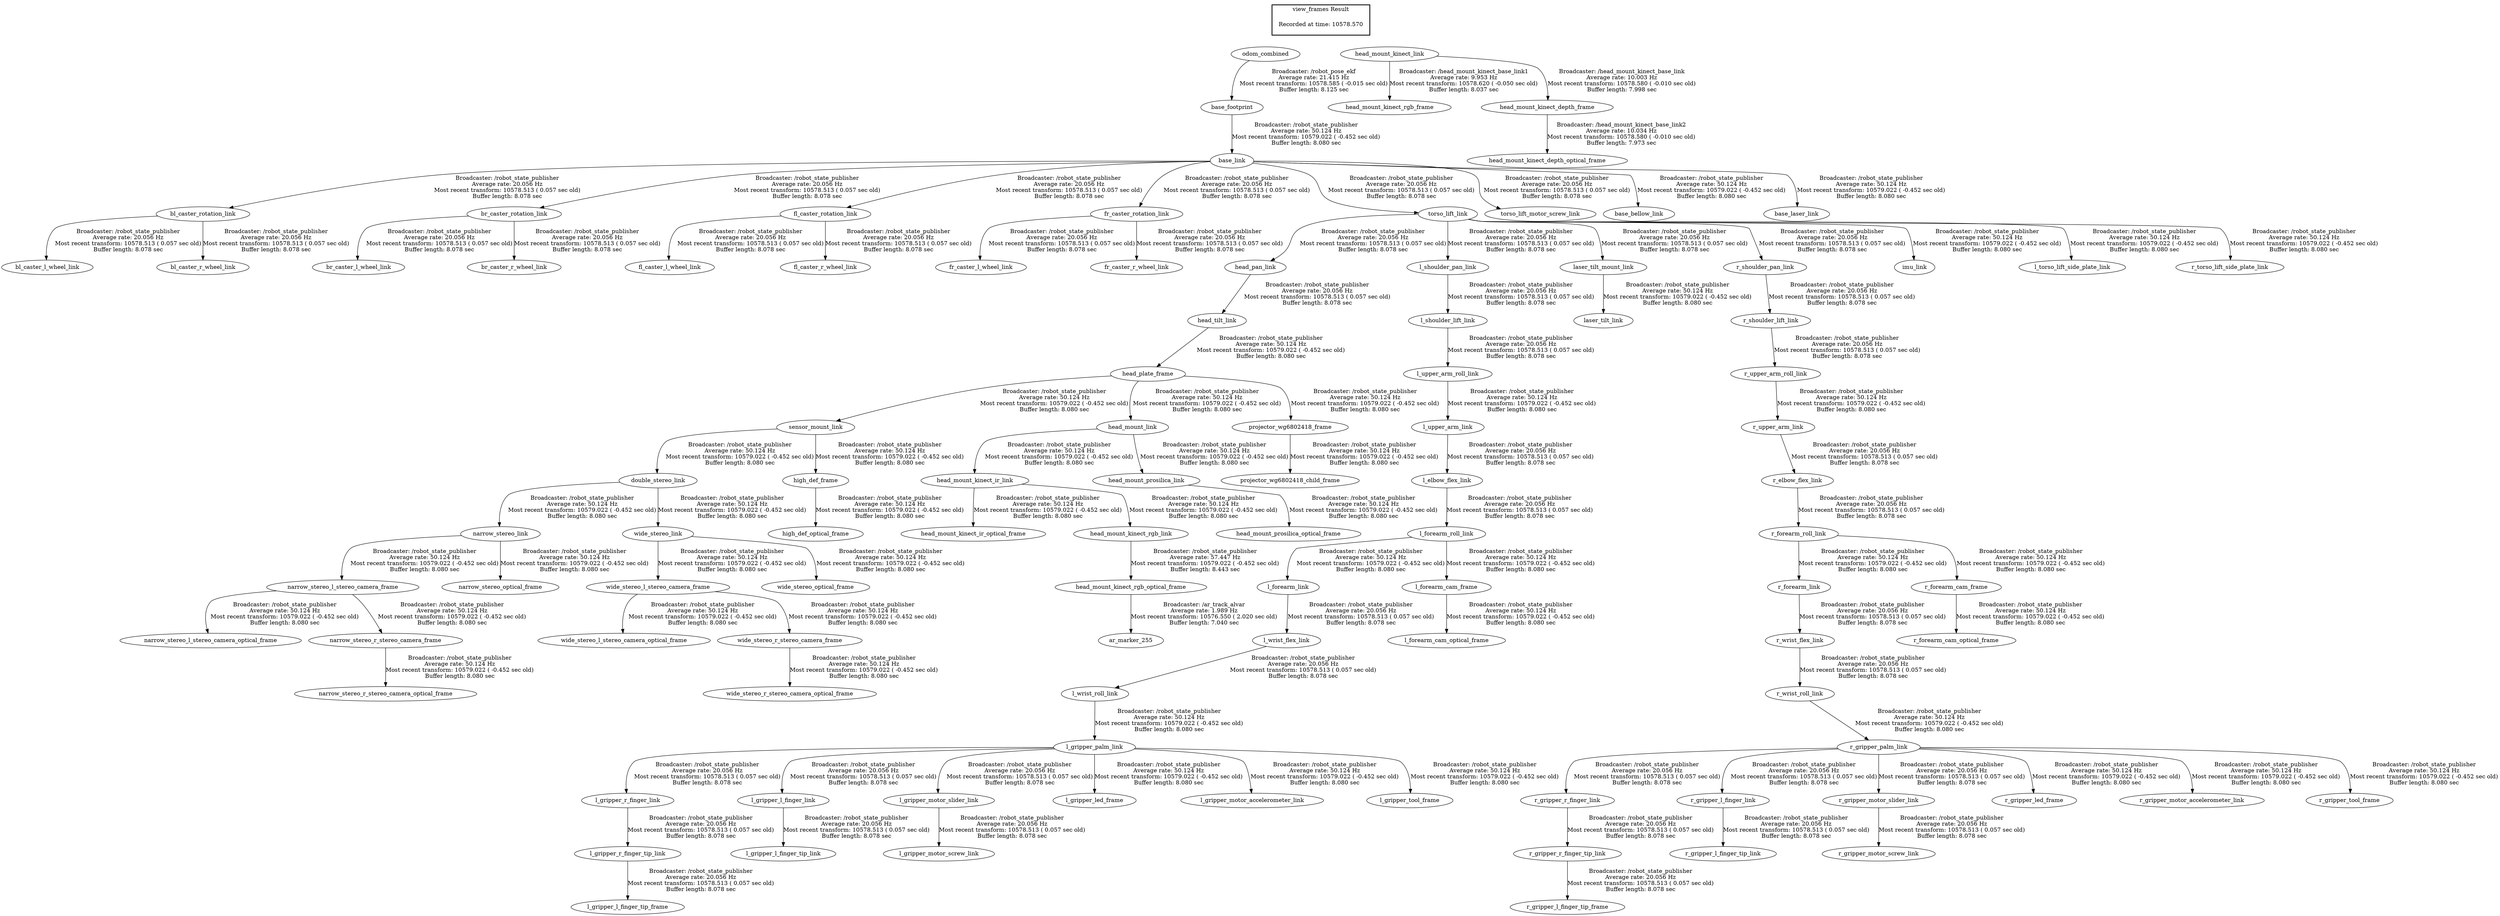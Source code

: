 digraph G {
"bl_caster_rotation_link" -> "bl_caster_l_wheel_link"[label="Broadcaster: /robot_state_publisher\nAverage rate: 20.056 Hz\nMost recent transform: 10578.513 ( 0.057 sec old)\nBuffer length: 8.078 sec\n"];
"base_link" -> "bl_caster_rotation_link"[label="Broadcaster: /robot_state_publisher\nAverage rate: 20.056 Hz\nMost recent transform: 10578.513 ( 0.057 sec old)\nBuffer length: 8.078 sec\n"];
"bl_caster_rotation_link" -> "bl_caster_r_wheel_link"[label="Broadcaster: /robot_state_publisher\nAverage rate: 20.056 Hz\nMost recent transform: 10578.513 ( 0.057 sec old)\nBuffer length: 8.078 sec\n"];
"base_footprint" -> "base_link"[label="Broadcaster: /robot_state_publisher\nAverage rate: 50.124 Hz\nMost recent transform: 10579.022 ( -0.452 sec old)\nBuffer length: 8.080 sec\n"];
"br_caster_rotation_link" -> "br_caster_l_wheel_link"[label="Broadcaster: /robot_state_publisher\nAverage rate: 20.056 Hz\nMost recent transform: 10578.513 ( 0.057 sec old)\nBuffer length: 8.078 sec\n"];
"base_link" -> "br_caster_rotation_link"[label="Broadcaster: /robot_state_publisher\nAverage rate: 20.056 Hz\nMost recent transform: 10578.513 ( 0.057 sec old)\nBuffer length: 8.078 sec\n"];
"br_caster_rotation_link" -> "br_caster_r_wheel_link"[label="Broadcaster: /robot_state_publisher\nAverage rate: 20.056 Hz\nMost recent transform: 10578.513 ( 0.057 sec old)\nBuffer length: 8.078 sec\n"];
"fl_caster_rotation_link" -> "fl_caster_l_wheel_link"[label="Broadcaster: /robot_state_publisher\nAverage rate: 20.056 Hz\nMost recent transform: 10578.513 ( 0.057 sec old)\nBuffer length: 8.078 sec\n"];
"base_link" -> "fl_caster_rotation_link"[label="Broadcaster: /robot_state_publisher\nAverage rate: 20.056 Hz\nMost recent transform: 10578.513 ( 0.057 sec old)\nBuffer length: 8.078 sec\n"];
"fl_caster_rotation_link" -> "fl_caster_r_wheel_link"[label="Broadcaster: /robot_state_publisher\nAverage rate: 20.056 Hz\nMost recent transform: 10578.513 ( 0.057 sec old)\nBuffer length: 8.078 sec\n"];
"fr_caster_rotation_link" -> "fr_caster_l_wheel_link"[label="Broadcaster: /robot_state_publisher\nAverage rate: 20.056 Hz\nMost recent transform: 10578.513 ( 0.057 sec old)\nBuffer length: 8.078 sec\n"];
"base_link" -> "fr_caster_rotation_link"[label="Broadcaster: /robot_state_publisher\nAverage rate: 20.056 Hz\nMost recent transform: 10578.513 ( 0.057 sec old)\nBuffer length: 8.078 sec\n"];
"fr_caster_rotation_link" -> "fr_caster_r_wheel_link"[label="Broadcaster: /robot_state_publisher\nAverage rate: 20.056 Hz\nMost recent transform: 10578.513 ( 0.057 sec old)\nBuffer length: 8.078 sec\n"];
"torso_lift_link" -> "head_pan_link"[label="Broadcaster: /robot_state_publisher\nAverage rate: 20.056 Hz\nMost recent transform: 10578.513 ( 0.057 sec old)\nBuffer length: 8.078 sec\n"];
"base_link" -> "torso_lift_link"[label="Broadcaster: /robot_state_publisher\nAverage rate: 20.056 Hz\nMost recent transform: 10578.513 ( 0.057 sec old)\nBuffer length: 8.078 sec\n"];
"head_pan_link" -> "head_tilt_link"[label="Broadcaster: /robot_state_publisher\nAverage rate: 20.056 Hz\nMost recent transform: 10578.513 ( 0.057 sec old)\nBuffer length: 8.078 sec\n"];
"l_upper_arm_link" -> "l_elbow_flex_link"[label="Broadcaster: /robot_state_publisher\nAverage rate: 20.056 Hz\nMost recent transform: 10578.513 ( 0.057 sec old)\nBuffer length: 8.078 sec\n"];
"l_upper_arm_roll_link" -> "l_upper_arm_link"[label="Broadcaster: /robot_state_publisher\nAverage rate: 50.124 Hz\nMost recent transform: 10579.022 ( -0.452 sec old)\nBuffer length: 8.080 sec\n"];
"l_elbow_flex_link" -> "l_forearm_roll_link"[label="Broadcaster: /robot_state_publisher\nAverage rate: 20.056 Hz\nMost recent transform: 10578.513 ( 0.057 sec old)\nBuffer length: 8.078 sec\n"];
"l_gripper_r_finger_tip_link" -> "l_gripper_l_finger_tip_frame"[label="Broadcaster: /robot_state_publisher\nAverage rate: 20.056 Hz\nMost recent transform: 10578.513 ( 0.057 sec old)\nBuffer length: 8.078 sec\n"];
"l_gripper_r_finger_link" -> "l_gripper_r_finger_tip_link"[label="Broadcaster: /robot_state_publisher\nAverage rate: 20.056 Hz\nMost recent transform: 10578.513 ( 0.057 sec old)\nBuffer length: 8.078 sec\n"];
"l_gripper_palm_link" -> "l_gripper_l_finger_link"[label="Broadcaster: /robot_state_publisher\nAverage rate: 20.056 Hz\nMost recent transform: 10578.513 ( 0.057 sec old)\nBuffer length: 8.078 sec\n"];
"l_wrist_roll_link" -> "l_gripper_palm_link"[label="Broadcaster: /robot_state_publisher\nAverage rate: 50.124 Hz\nMost recent transform: 10579.022 ( -0.452 sec old)\nBuffer length: 8.080 sec\n"];
"l_gripper_l_finger_link" -> "l_gripper_l_finger_tip_link"[label="Broadcaster: /robot_state_publisher\nAverage rate: 20.056 Hz\nMost recent transform: 10578.513 ( 0.057 sec old)\nBuffer length: 8.078 sec\n"];
"l_gripper_motor_slider_link" -> "l_gripper_motor_screw_link"[label="Broadcaster: /robot_state_publisher\nAverage rate: 20.056 Hz\nMost recent transform: 10578.513 ( 0.057 sec old)\nBuffer length: 8.078 sec\n"];
"l_gripper_palm_link" -> "l_gripper_motor_slider_link"[label="Broadcaster: /robot_state_publisher\nAverage rate: 20.056 Hz\nMost recent transform: 10578.513 ( 0.057 sec old)\nBuffer length: 8.078 sec\n"];
"l_gripper_palm_link" -> "l_gripper_r_finger_link"[label="Broadcaster: /robot_state_publisher\nAverage rate: 20.056 Hz\nMost recent transform: 10578.513 ( 0.057 sec old)\nBuffer length: 8.078 sec\n"];
"l_shoulder_pan_link" -> "l_shoulder_lift_link"[label="Broadcaster: /robot_state_publisher\nAverage rate: 20.056 Hz\nMost recent transform: 10578.513 ( 0.057 sec old)\nBuffer length: 8.078 sec\n"];
"torso_lift_link" -> "l_shoulder_pan_link"[label="Broadcaster: /robot_state_publisher\nAverage rate: 20.056 Hz\nMost recent transform: 10578.513 ( 0.057 sec old)\nBuffer length: 8.078 sec\n"];
"l_shoulder_lift_link" -> "l_upper_arm_roll_link"[label="Broadcaster: /robot_state_publisher\nAverage rate: 20.056 Hz\nMost recent transform: 10578.513 ( 0.057 sec old)\nBuffer length: 8.078 sec\n"];
"l_forearm_link" -> "l_wrist_flex_link"[label="Broadcaster: /robot_state_publisher\nAverage rate: 20.056 Hz\nMost recent transform: 10578.513 ( 0.057 sec old)\nBuffer length: 8.078 sec\n"];
"l_forearm_roll_link" -> "l_forearm_link"[label="Broadcaster: /robot_state_publisher\nAverage rate: 50.124 Hz\nMost recent transform: 10579.022 ( -0.452 sec old)\nBuffer length: 8.080 sec\n"];
"l_wrist_flex_link" -> "l_wrist_roll_link"[label="Broadcaster: /robot_state_publisher\nAverage rate: 20.056 Hz\nMost recent transform: 10578.513 ( 0.057 sec old)\nBuffer length: 8.078 sec\n"];
"torso_lift_link" -> "laser_tilt_mount_link"[label="Broadcaster: /robot_state_publisher\nAverage rate: 20.056 Hz\nMost recent transform: 10578.513 ( 0.057 sec old)\nBuffer length: 8.078 sec\n"];
"r_upper_arm_link" -> "r_elbow_flex_link"[label="Broadcaster: /robot_state_publisher\nAverage rate: 20.056 Hz\nMost recent transform: 10578.513 ( 0.057 sec old)\nBuffer length: 8.078 sec\n"];
"r_upper_arm_roll_link" -> "r_upper_arm_link"[label="Broadcaster: /robot_state_publisher\nAverage rate: 50.124 Hz\nMost recent transform: 10579.022 ( -0.452 sec old)\nBuffer length: 8.080 sec\n"];
"r_elbow_flex_link" -> "r_forearm_roll_link"[label="Broadcaster: /robot_state_publisher\nAverage rate: 20.056 Hz\nMost recent transform: 10578.513 ( 0.057 sec old)\nBuffer length: 8.078 sec\n"];
"r_gripper_r_finger_tip_link" -> "r_gripper_l_finger_tip_frame"[label="Broadcaster: /robot_state_publisher\nAverage rate: 20.056 Hz\nMost recent transform: 10578.513 ( 0.057 sec old)\nBuffer length: 8.078 sec\n"];
"r_gripper_r_finger_link" -> "r_gripper_r_finger_tip_link"[label="Broadcaster: /robot_state_publisher\nAverage rate: 20.056 Hz\nMost recent transform: 10578.513 ( 0.057 sec old)\nBuffer length: 8.078 sec\n"];
"r_gripper_palm_link" -> "r_gripper_l_finger_link"[label="Broadcaster: /robot_state_publisher\nAverage rate: 20.056 Hz\nMost recent transform: 10578.513 ( 0.057 sec old)\nBuffer length: 8.078 sec\n"];
"r_wrist_roll_link" -> "r_gripper_palm_link"[label="Broadcaster: /robot_state_publisher\nAverage rate: 50.124 Hz\nMost recent transform: 10579.022 ( -0.452 sec old)\nBuffer length: 8.080 sec\n"];
"r_gripper_l_finger_link" -> "r_gripper_l_finger_tip_link"[label="Broadcaster: /robot_state_publisher\nAverage rate: 20.056 Hz\nMost recent transform: 10578.513 ( 0.057 sec old)\nBuffer length: 8.078 sec\n"];
"r_gripper_motor_slider_link" -> "r_gripper_motor_screw_link"[label="Broadcaster: /robot_state_publisher\nAverage rate: 20.056 Hz\nMost recent transform: 10578.513 ( 0.057 sec old)\nBuffer length: 8.078 sec\n"];
"r_gripper_palm_link" -> "r_gripper_motor_slider_link"[label="Broadcaster: /robot_state_publisher\nAverage rate: 20.056 Hz\nMost recent transform: 10578.513 ( 0.057 sec old)\nBuffer length: 8.078 sec\n"];
"r_gripper_palm_link" -> "r_gripper_r_finger_link"[label="Broadcaster: /robot_state_publisher\nAverage rate: 20.056 Hz\nMost recent transform: 10578.513 ( 0.057 sec old)\nBuffer length: 8.078 sec\n"];
"r_shoulder_pan_link" -> "r_shoulder_lift_link"[label="Broadcaster: /robot_state_publisher\nAverage rate: 20.056 Hz\nMost recent transform: 10578.513 ( 0.057 sec old)\nBuffer length: 8.078 sec\n"];
"torso_lift_link" -> "r_shoulder_pan_link"[label="Broadcaster: /robot_state_publisher\nAverage rate: 20.056 Hz\nMost recent transform: 10578.513 ( 0.057 sec old)\nBuffer length: 8.078 sec\n"];
"r_shoulder_lift_link" -> "r_upper_arm_roll_link"[label="Broadcaster: /robot_state_publisher\nAverage rate: 20.056 Hz\nMost recent transform: 10578.513 ( 0.057 sec old)\nBuffer length: 8.078 sec\n"];
"r_forearm_link" -> "r_wrist_flex_link"[label="Broadcaster: /robot_state_publisher\nAverage rate: 20.056 Hz\nMost recent transform: 10578.513 ( 0.057 sec old)\nBuffer length: 8.078 sec\n"];
"r_forearm_roll_link" -> "r_forearm_link"[label="Broadcaster: /robot_state_publisher\nAverage rate: 50.124 Hz\nMost recent transform: 10579.022 ( -0.452 sec old)\nBuffer length: 8.080 sec\n"];
"r_wrist_flex_link" -> "r_wrist_roll_link"[label="Broadcaster: /robot_state_publisher\nAverage rate: 20.056 Hz\nMost recent transform: 10578.513 ( 0.057 sec old)\nBuffer length: 8.078 sec\n"];
"base_link" -> "torso_lift_motor_screw_link"[label="Broadcaster: /robot_state_publisher\nAverage rate: 20.056 Hz\nMost recent transform: 10578.513 ( 0.057 sec old)\nBuffer length: 8.078 sec\n"];
"base_link" -> "base_bellow_link"[label="Broadcaster: /robot_state_publisher\nAverage rate: 50.124 Hz\nMost recent transform: 10579.022 ( -0.452 sec old)\nBuffer length: 8.080 sec\n"];
"odom_combined" -> "base_footprint"[label="Broadcaster: /robot_pose_ekf\nAverage rate: 21.415 Hz\nMost recent transform: 10578.585 ( -0.015 sec old)\nBuffer length: 8.125 sec\n"];
"base_link" -> "base_laser_link"[label="Broadcaster: /robot_state_publisher\nAverage rate: 50.124 Hz\nMost recent transform: 10579.022 ( -0.452 sec old)\nBuffer length: 8.080 sec\n"];
"sensor_mount_link" -> "double_stereo_link"[label="Broadcaster: /robot_state_publisher\nAverage rate: 50.124 Hz\nMost recent transform: 10579.022 ( -0.452 sec old)\nBuffer length: 8.080 sec\n"];
"head_plate_frame" -> "sensor_mount_link"[label="Broadcaster: /robot_state_publisher\nAverage rate: 50.124 Hz\nMost recent transform: 10579.022 ( -0.452 sec old)\nBuffer length: 8.080 sec\n"];
"head_plate_frame" -> "head_mount_link"[label="Broadcaster: /robot_state_publisher\nAverage rate: 50.124 Hz\nMost recent transform: 10579.022 ( -0.452 sec old)\nBuffer length: 8.080 sec\n"];
"head_tilt_link" -> "head_plate_frame"[label="Broadcaster: /robot_state_publisher\nAverage rate: 50.124 Hz\nMost recent transform: 10579.022 ( -0.452 sec old)\nBuffer length: 8.080 sec\n"];
"head_mount_link" -> "head_mount_kinect_ir_link"[label="Broadcaster: /robot_state_publisher\nAverage rate: 50.124 Hz\nMost recent transform: 10579.022 ( -0.452 sec old)\nBuffer length: 8.080 sec\n"];
"head_mount_kinect_ir_link" -> "head_mount_kinect_ir_optical_frame"[label="Broadcaster: /robot_state_publisher\nAverage rate: 50.124 Hz\nMost recent transform: 10579.022 ( -0.452 sec old)\nBuffer length: 8.080 sec\n"];
"head_mount_kinect_ir_link" -> "head_mount_kinect_rgb_link"[label="Broadcaster: /robot_state_publisher\nAverage rate: 50.124 Hz\nMost recent transform: 10579.022 ( -0.452 sec old)\nBuffer length: 8.080 sec\n"];
"head_mount_kinect_rgb_link" -> "head_mount_kinect_rgb_optical_frame"[label="Broadcaster: /robot_state_publisher\nAverage rate: 57.447 Hz\nMost recent transform: 10579.022 ( -0.452 sec old)\nBuffer length: 8.443 sec\n"];
"head_mount_link" -> "head_mount_prosilica_link"[label="Broadcaster: /robot_state_publisher\nAverage rate: 50.124 Hz\nMost recent transform: 10579.022 ( -0.452 sec old)\nBuffer length: 8.080 sec\n"];
"head_mount_prosilica_link" -> "head_mount_prosilica_optical_frame"[label="Broadcaster: /robot_state_publisher\nAverage rate: 50.124 Hz\nMost recent transform: 10579.022 ( -0.452 sec old)\nBuffer length: 8.080 sec\n"];
"sensor_mount_link" -> "high_def_frame"[label="Broadcaster: /robot_state_publisher\nAverage rate: 50.124 Hz\nMost recent transform: 10579.022 ( -0.452 sec old)\nBuffer length: 8.080 sec\n"];
"high_def_frame" -> "high_def_optical_frame"[label="Broadcaster: /robot_state_publisher\nAverage rate: 50.124 Hz\nMost recent transform: 10579.022 ( -0.452 sec old)\nBuffer length: 8.080 sec\n"];
"torso_lift_link" -> "imu_link"[label="Broadcaster: /robot_state_publisher\nAverage rate: 50.124 Hz\nMost recent transform: 10579.022 ( -0.452 sec old)\nBuffer length: 8.080 sec\n"];
"l_forearm_roll_link" -> "l_forearm_cam_frame"[label="Broadcaster: /robot_state_publisher\nAverage rate: 50.124 Hz\nMost recent transform: 10579.022 ( -0.452 sec old)\nBuffer length: 8.080 sec\n"];
"l_forearm_cam_frame" -> "l_forearm_cam_optical_frame"[label="Broadcaster: /robot_state_publisher\nAverage rate: 50.124 Hz\nMost recent transform: 10579.022 ( -0.452 sec old)\nBuffer length: 8.080 sec\n"];
"l_gripper_palm_link" -> "l_gripper_led_frame"[label="Broadcaster: /robot_state_publisher\nAverage rate: 50.124 Hz\nMost recent transform: 10579.022 ( -0.452 sec old)\nBuffer length: 8.080 sec\n"];
"l_gripper_palm_link" -> "l_gripper_motor_accelerometer_link"[label="Broadcaster: /robot_state_publisher\nAverage rate: 50.124 Hz\nMost recent transform: 10579.022 ( -0.452 sec old)\nBuffer length: 8.080 sec\n"];
"l_gripper_palm_link" -> "l_gripper_tool_frame"[label="Broadcaster: /robot_state_publisher\nAverage rate: 50.124 Hz\nMost recent transform: 10579.022 ( -0.452 sec old)\nBuffer length: 8.080 sec\n"];
"torso_lift_link" -> "l_torso_lift_side_plate_link"[label="Broadcaster: /robot_state_publisher\nAverage rate: 50.124 Hz\nMost recent transform: 10579.022 ( -0.452 sec old)\nBuffer length: 8.080 sec\n"];
"laser_tilt_mount_link" -> "laser_tilt_link"[label="Broadcaster: /robot_state_publisher\nAverage rate: 50.124 Hz\nMost recent transform: 10579.022 ( -0.452 sec old)\nBuffer length: 8.080 sec\n"];
"double_stereo_link" -> "narrow_stereo_link"[label="Broadcaster: /robot_state_publisher\nAverage rate: 50.124 Hz\nMost recent transform: 10579.022 ( -0.452 sec old)\nBuffer length: 8.080 sec\n"];
"narrow_stereo_link" -> "narrow_stereo_l_stereo_camera_frame"[label="Broadcaster: /robot_state_publisher\nAverage rate: 50.124 Hz\nMost recent transform: 10579.022 ( -0.452 sec old)\nBuffer length: 8.080 sec\n"];
"narrow_stereo_l_stereo_camera_frame" -> "narrow_stereo_l_stereo_camera_optical_frame"[label="Broadcaster: /robot_state_publisher\nAverage rate: 50.124 Hz\nMost recent transform: 10579.022 ( -0.452 sec old)\nBuffer length: 8.080 sec\n"];
"narrow_stereo_link" -> "narrow_stereo_optical_frame"[label="Broadcaster: /robot_state_publisher\nAverage rate: 50.124 Hz\nMost recent transform: 10579.022 ( -0.452 sec old)\nBuffer length: 8.080 sec\n"];
"narrow_stereo_l_stereo_camera_frame" -> "narrow_stereo_r_stereo_camera_frame"[label="Broadcaster: /robot_state_publisher\nAverage rate: 50.124 Hz\nMost recent transform: 10579.022 ( -0.452 sec old)\nBuffer length: 8.080 sec\n"];
"narrow_stereo_r_stereo_camera_frame" -> "narrow_stereo_r_stereo_camera_optical_frame"[label="Broadcaster: /robot_state_publisher\nAverage rate: 50.124 Hz\nMost recent transform: 10579.022 ( -0.452 sec old)\nBuffer length: 8.080 sec\n"];
"projector_wg6802418_frame" -> "projector_wg6802418_child_frame"[label="Broadcaster: /robot_state_publisher\nAverage rate: 50.124 Hz\nMost recent transform: 10579.022 ( -0.452 sec old)\nBuffer length: 8.080 sec\n"];
"head_plate_frame" -> "projector_wg6802418_frame"[label="Broadcaster: /robot_state_publisher\nAverage rate: 50.124 Hz\nMost recent transform: 10579.022 ( -0.452 sec old)\nBuffer length: 8.080 sec\n"];
"r_forearm_roll_link" -> "r_forearm_cam_frame"[label="Broadcaster: /robot_state_publisher\nAverage rate: 50.124 Hz\nMost recent transform: 10579.022 ( -0.452 sec old)\nBuffer length: 8.080 sec\n"];
"r_forearm_cam_frame" -> "r_forearm_cam_optical_frame"[label="Broadcaster: /robot_state_publisher\nAverage rate: 50.124 Hz\nMost recent transform: 10579.022 ( -0.452 sec old)\nBuffer length: 8.080 sec\n"];
"r_gripper_palm_link" -> "r_gripper_led_frame"[label="Broadcaster: /robot_state_publisher\nAverage rate: 50.124 Hz\nMost recent transform: 10579.022 ( -0.452 sec old)\nBuffer length: 8.080 sec\n"];
"r_gripper_palm_link" -> "r_gripper_motor_accelerometer_link"[label="Broadcaster: /robot_state_publisher\nAverage rate: 50.124 Hz\nMost recent transform: 10579.022 ( -0.452 sec old)\nBuffer length: 8.080 sec\n"];
"r_gripper_palm_link" -> "r_gripper_tool_frame"[label="Broadcaster: /robot_state_publisher\nAverage rate: 50.124 Hz\nMost recent transform: 10579.022 ( -0.452 sec old)\nBuffer length: 8.080 sec\n"];
"torso_lift_link" -> "r_torso_lift_side_plate_link"[label="Broadcaster: /robot_state_publisher\nAverage rate: 50.124 Hz\nMost recent transform: 10579.022 ( -0.452 sec old)\nBuffer length: 8.080 sec\n"];
"double_stereo_link" -> "wide_stereo_link"[label="Broadcaster: /robot_state_publisher\nAverage rate: 50.124 Hz\nMost recent transform: 10579.022 ( -0.452 sec old)\nBuffer length: 8.080 sec\n"];
"wide_stereo_link" -> "wide_stereo_l_stereo_camera_frame"[label="Broadcaster: /robot_state_publisher\nAverage rate: 50.124 Hz\nMost recent transform: 10579.022 ( -0.452 sec old)\nBuffer length: 8.080 sec\n"];
"wide_stereo_l_stereo_camera_frame" -> "wide_stereo_l_stereo_camera_optical_frame"[label="Broadcaster: /robot_state_publisher\nAverage rate: 50.124 Hz\nMost recent transform: 10579.022 ( -0.452 sec old)\nBuffer length: 8.080 sec\n"];
"wide_stereo_link" -> "wide_stereo_optical_frame"[label="Broadcaster: /robot_state_publisher\nAverage rate: 50.124 Hz\nMost recent transform: 10579.022 ( -0.452 sec old)\nBuffer length: 8.080 sec\n"];
"wide_stereo_l_stereo_camera_frame" -> "wide_stereo_r_stereo_camera_frame"[label="Broadcaster: /robot_state_publisher\nAverage rate: 50.124 Hz\nMost recent transform: 10579.022 ( -0.452 sec old)\nBuffer length: 8.080 sec\n"];
"wide_stereo_r_stereo_camera_frame" -> "wide_stereo_r_stereo_camera_optical_frame"[label="Broadcaster: /robot_state_publisher\nAverage rate: 50.124 Hz\nMost recent transform: 10579.022 ( -0.452 sec old)\nBuffer length: 8.080 sec\n"];
"head_mount_kinect_link" -> "head_mount_kinect_rgb_frame"[label="Broadcaster: /head_mount_kinect_base_link1\nAverage rate: 9.953 Hz\nMost recent transform: 10578.620 ( -0.050 sec old)\nBuffer length: 8.037 sec\n"];
"head_mount_kinect_link" -> "head_mount_kinect_depth_frame"[label="Broadcaster: /head_mount_kinect_base_link\nAverage rate: 10.003 Hz\nMost recent transform: 10578.580 ( -0.010 sec old)\nBuffer length: 7.998 sec\n"];
"head_mount_kinect_depth_frame" -> "head_mount_kinect_depth_optical_frame"[label="Broadcaster: /head_mount_kinect_base_link2\nAverage rate: 10.034 Hz\nMost recent transform: 10578.580 ( -0.010 sec old)\nBuffer length: 7.973 sec\n"];
"head_mount_kinect_rgb_optical_frame" -> "ar_marker_255"[label="Broadcaster: /ar_track_alvar\nAverage rate: 1.989 Hz\nMost recent transform: 10576.550 ( 2.020 sec old)\nBuffer length: 7.040 sec\n"];
edge [style=invis];
 subgraph cluster_legend { style=bold; color=black; label ="view_frames Result";
"Recorded at time: 10578.570"[ shape=plaintext ] ;
 }->"odom_combined";
edge [style=invis];
 subgraph cluster_legend { style=bold; color=black; label ="view_frames Result";
"Recorded at time: 10578.570"[ shape=plaintext ] ;
 }->"head_mount_kinect_link";
}